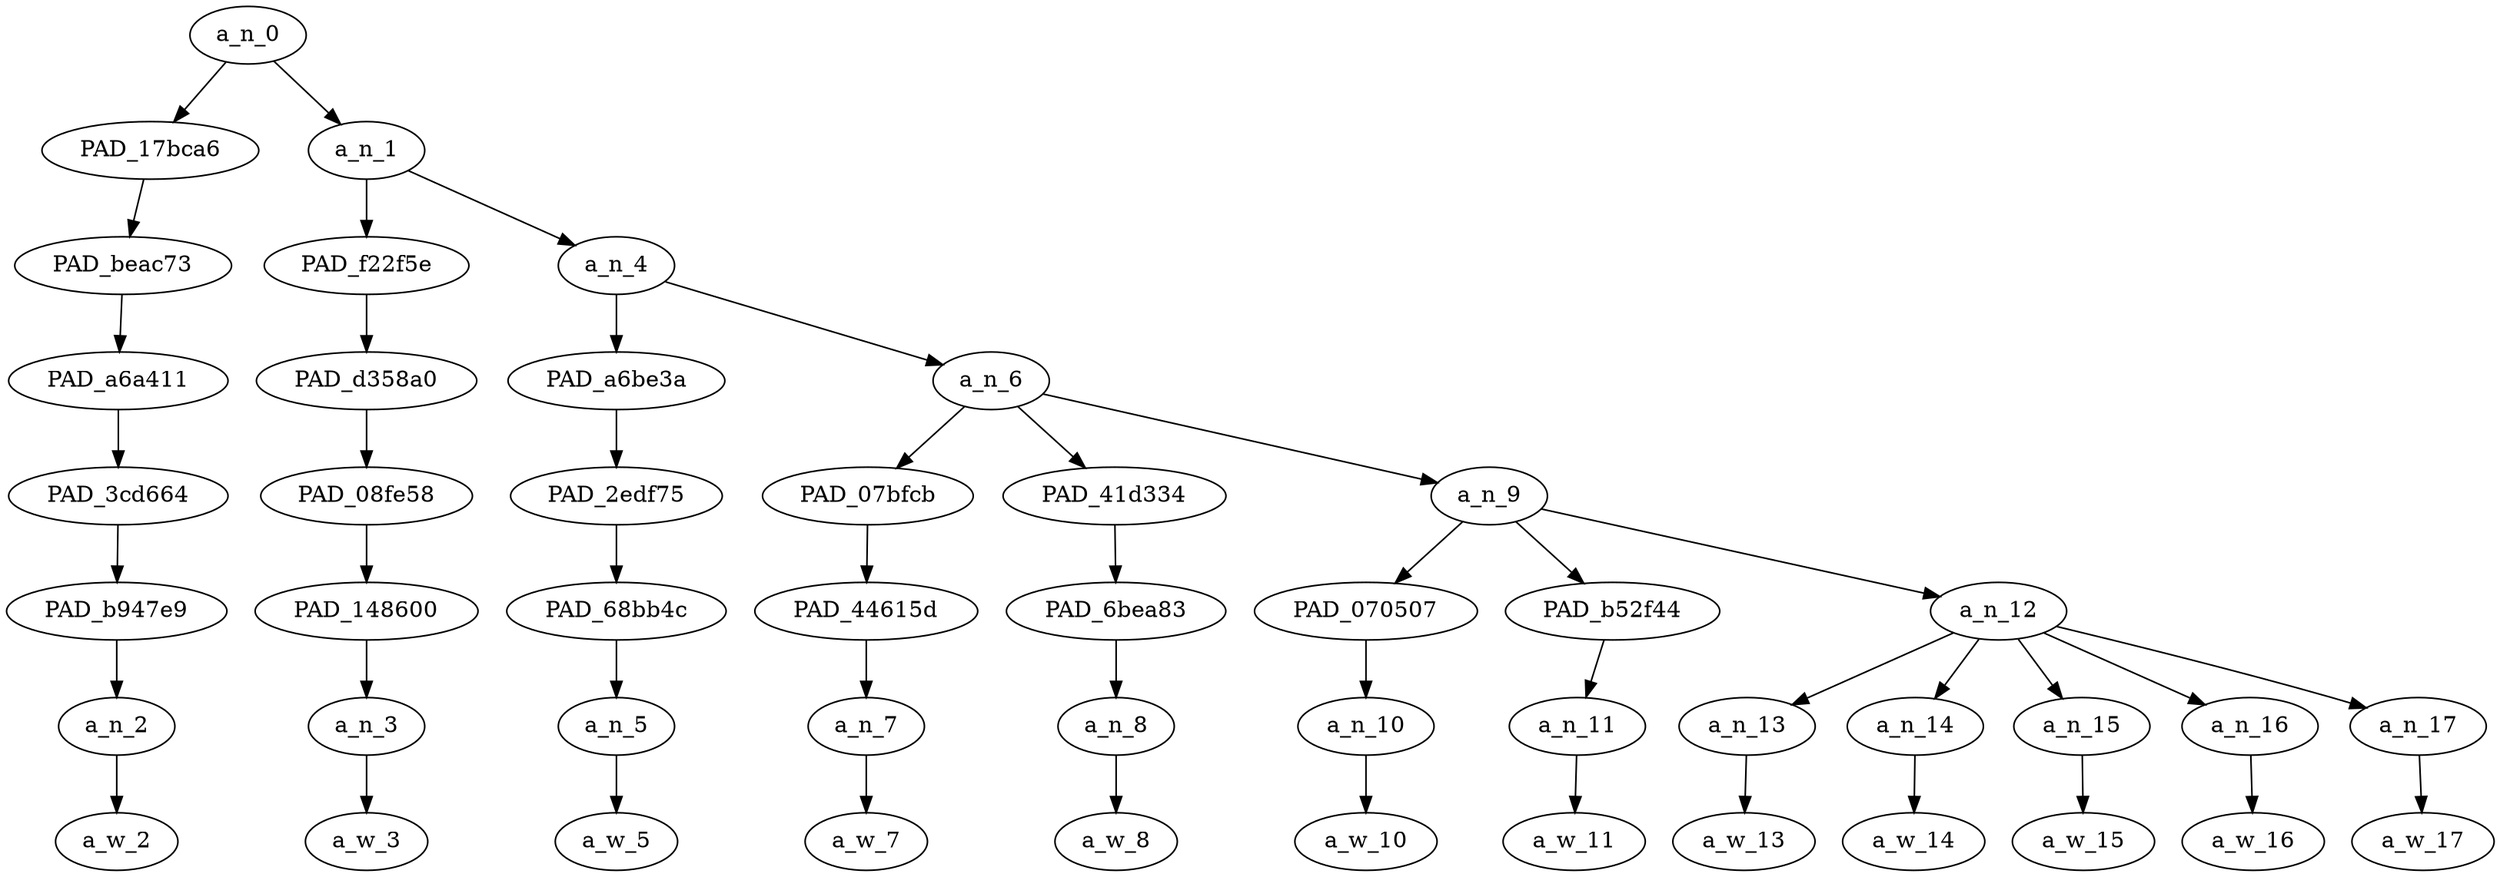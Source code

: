 strict digraph "" {
	a_n_0	[div_dir=1,
		index=0,
		level=7,
		pos="6.069444444444445,7!",
		text_span="[0, 1, 2, 3, 4, 5, 6, 7, 8, 9, 10, 11]",
		value=0.99999999];
	PAD_17bca6	[div_dir=-1,
		index=1,
		level=6,
		pos="11.0,6!",
		text_span="[11]",
		value=0.08807478];
	a_n_0 -> PAD_17bca6;
	a_n_1	[div_dir=1,
		index=0,
		level=6,
		pos="1.1388888888888888,6!",
		text_span="[0, 1, 2, 3, 4, 5, 6, 7, 8, 9, 10]",
		value=0.91140255];
	a_n_0 -> a_n_1;
	PAD_beac73	[div_dir=-1,
		index=2,
		level=5,
		pos="11.0,5!",
		text_span="[11]",
		value=0.08807478];
	PAD_17bca6 -> PAD_beac73;
	PAD_a6a411	[div_dir=-1,
		index=3,
		level=4,
		pos="11.0,4!",
		text_span="[11]",
		value=0.08807478];
	PAD_beac73 -> PAD_a6a411;
	PAD_3cd664	[div_dir=-1,
		index=5,
		level=3,
		pos="11.0,3!",
		text_span="[11]",
		value=0.08807478];
	PAD_a6a411 -> PAD_3cd664;
	PAD_b947e9	[div_dir=-1,
		index=7,
		level=2,
		pos="11.0,2!",
		text_span="[11]",
		value=0.08807478];
	PAD_3cd664 -> PAD_b947e9;
	a_n_2	[div_dir=-1,
		index=11,
		level=1,
		pos="11.0,1!",
		text_span="[11]",
		value=0.08807478];
	PAD_b947e9 -> a_n_2;
	a_w_2	[div_dir=0,
		index=11,
		level=0,
		pos="11,0!",
		text_span="[11]",
		value=🥱];
	a_n_2 -> a_w_2;
	PAD_f22f5e	[div_dir=1,
		index=0,
		level=5,
		pos="0.0,5!",
		text_span="[0]",
		value=0.10991958];
	a_n_1 -> PAD_f22f5e;
	a_n_4	[div_dir=1,
		index=1,
		level=5,
		pos="2.2777777777777777,5!",
		text_span="[1, 2, 3, 4, 5, 6, 7, 8, 9, 10]",
		value=0.80093215];
	a_n_1 -> a_n_4;
	PAD_d358a0	[div_dir=1,
		index=0,
		level=4,
		pos="0.0,4!",
		text_span="[0]",
		value=0.10991958];
	PAD_f22f5e -> PAD_d358a0;
	PAD_08fe58	[div_dir=1,
		index=0,
		level=3,
		pos="0.0,3!",
		text_span="[0]",
		value=0.10991958];
	PAD_d358a0 -> PAD_08fe58;
	PAD_148600	[div_dir=1,
		index=0,
		level=2,
		pos="0.0,2!",
		text_span="[0]",
		value=0.10991958];
	PAD_08fe58 -> PAD_148600;
	a_n_3	[div_dir=1,
		index=0,
		level=1,
		pos="0.0,1!",
		text_span="[0]",
		value=0.10991958];
	PAD_148600 -> a_n_3;
	a_w_3	[div_dir=0,
		index=0,
		level=0,
		pos="0,0!",
		text_span="[0]",
		value=ghetto];
	a_n_3 -> a_w_3;
	PAD_a6be3a	[div_dir=1,
		index=1,
		level=4,
		pos="1.0,4!",
		text_span="[1]",
		value=0.07189237];
	a_n_4 -> PAD_a6be3a;
	a_n_6	[div_dir=1,
		index=2,
		level=4,
		pos="3.555555555555556,4!",
		text_span="[2, 3, 4, 5, 6, 7, 8, 9, 10]",
		value=0.72854217];
	a_n_4 -> a_n_6;
	PAD_2edf75	[div_dir=1,
		index=1,
		level=3,
		pos="1.0,3!",
		text_span="[1]",
		value=0.07189237];
	PAD_a6be3a -> PAD_2edf75;
	PAD_68bb4c	[div_dir=1,
		index=1,
		level=2,
		pos="1.0,2!",
		text_span="[1]",
		value=0.07189237];
	PAD_2edf75 -> PAD_68bb4c;
	a_n_5	[div_dir=1,
		index=1,
		level=1,
		pos="1.0,1!",
		text_span="[1]",
		value=0.07189237];
	PAD_68bb4c -> a_n_5;
	a_w_5	[div_dir=0,
		index=1,
		level=0,
		pos="1,0!",
		text_span="[1]",
		value=how];
	a_n_5 -> a_w_5;
	PAD_07bfcb	[div_dir=1,
		index=2,
		level=3,
		pos="2.0,3!",
		text_span="[2]",
		value=0.05328185];
	a_n_6 -> PAD_07bfcb;
	PAD_41d334	[div_dir=-1,
		index=3,
		level=3,
		pos="3.0,3!",
		text_span="[3]",
		value=0.09114457];
	a_n_6 -> PAD_41d334;
	a_n_9	[div_dir=1,
		index=4,
		level=3,
		pos="5.666666666666667,3!",
		text_span="[4, 5, 6, 7, 8, 9, 10]",
		value=0.58374013];
	a_n_6 -> a_n_9;
	PAD_44615d	[div_dir=1,
		index=2,
		level=2,
		pos="2.0,2!",
		text_span="[2]",
		value=0.05328185];
	PAD_07bfcb -> PAD_44615d;
	a_n_7	[div_dir=1,
		index=2,
		level=1,
		pos="2.0,1!",
		text_span="[2]",
		value=0.05328185];
	PAD_44615d -> a_n_7;
	a_w_7	[div_dir=0,
		index=2,
		level=0,
		pos="2,0!",
		text_span="[2]",
		value=i];
	a_n_7 -> a_w_7;
	PAD_6bea83	[div_dir=-1,
		index=3,
		level=2,
		pos="3.0,2!",
		text_span="[3]",
		value=0.09114457];
	PAD_41d334 -> PAD_6bea83;
	a_n_8	[div_dir=-1,
		index=3,
		level=1,
		pos="3.0,1!",
		text_span="[3]",
		value=0.09114457];
	PAD_6bea83 -> a_n_8;
	a_w_8	[div_dir=0,
		index=3,
		level=0,
		pos="3,0!",
		text_span="[3]",
		value=’];
	a_n_8 -> a_w_8;
	PAD_070507	[div_dir=1,
		index=4,
		level=2,
		pos="4.0,2!",
		text_span="[4]",
		value=0.05239876];
	a_n_9 -> PAD_070507;
	PAD_b52f44	[div_dir=1,
		index=5,
		level=2,
		pos="5.0,2!",
		text_span="[5]",
		value=0.05336610];
	a_n_9 -> PAD_b52f44;
	a_n_12	[div_dir=1,
		index=6,
		level=2,
		pos="8.0,2!",
		text_span="[6, 7, 8, 9, 10]",
		value=0.47740329];
	a_n_9 -> a_n_12;
	a_n_10	[div_dir=1,
		index=4,
		level=1,
		pos="4.0,1!",
		text_span="[4]",
		value=0.05239876];
	PAD_070507 -> a_n_10;
	a_w_10	[div_dir=0,
		index=4,
		level=0,
		pos="4,0!",
		text_span="[4]",
		value=m];
	a_n_10 -> a_w_10;
	a_n_11	[div_dir=1,
		index=5,
		level=1,
		pos="5.0,1!",
		text_span="[5]",
		value=0.05336610];
	PAD_b52f44 -> a_n_11;
	a_w_11	[div_dir=0,
		index=5,
		level=0,
		pos="5,0!",
		text_span="[5]",
		value=not];
	a_n_11 -> a_w_11;
	a_n_13	[div_dir=1,
		index=6,
		level=1,
		pos="6.0,1!",
		text_span="[6]",
		value=0.12170662];
	a_n_12 -> a_n_13;
	a_n_14	[div_dir=1,
		index=7,
		level=1,
		pos="7.0,1!",
		text_span="[7]",
		value=0.06162782];
	a_n_12 -> a_n_14;
	a_n_15	[div_dir=1,
		index=8,
		level=1,
		pos="8.0,1!",
		text_span="[8]",
		value=0.07005823];
	a_n_12 -> a_n_15;
	a_n_16	[div_dir=-1,
		index=9,
		level=1,
		pos="9.0,1!",
		text_span="[9]",
		value=0.08862685];
	a_n_12 -> a_n_16;
	a_n_17	[div_dir=1,
		index=10,
		level=1,
		pos="10.0,1!",
		text_span="[10]",
		value=0.13489712];
	a_n_12 -> a_n_17;
	a_w_13	[div_dir=0,
		index=6,
		level=0,
		pos="6,0!",
		text_span="[6]",
		value=cuddling];
	a_n_13 -> a_w_13;
	a_w_14	[div_dir=0,
		index=7,
		level=0,
		pos="7,0!",
		text_span="[7]",
		value=and];
	a_n_14 -> a_w_14;
	a_w_15	[div_dir=0,
		index=8,
		level=0,
		pos="8,0!",
		text_span="[8]",
		value=receiving];
	a_n_15 -> a_w_15;
	a_w_16	[div_dir=0,
		index=9,
		level=0,
		pos="9,0!",
		text_span="[9]",
		value=kisses];
	a_n_16 -> a_w_16;
	a_w_17	[div_dir=0,
		index=10,
		level=0,
		pos="10,0!",
		text_span="[10]",
		value=rn];
	a_n_17 -> a_w_17;
}
